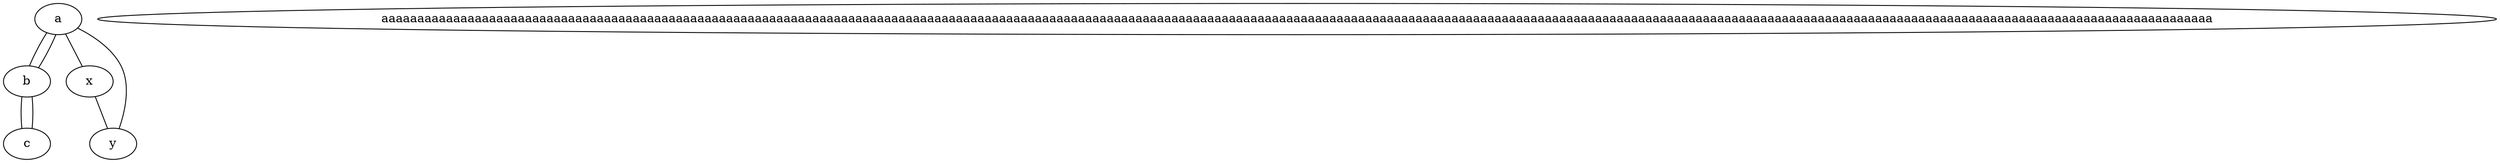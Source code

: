 graph test2 {
       a -- b -- c;
       a -- b -- c;
       a -- {x y};
       x -- y [w=5.0,len=3];
aaaaaaaaaaaaaaaaaaaaaaaaaaaaaaaaaaaaaaaaaaaaaaaaaaaaaaaaaaaaaaaaaaaaaaaaaaaaaaaaaaaaaaaaaaaaaaaaaaaaaaaaaaaaaaaaaaaaaaaaaaaaaaaaaaaaaaaaaaaaaaaaaaaaaaaaaaaaaaaaaaaaaaaaaaaaaaaaaaaaaaaaaaaaaaaaaaaaaaaaaaaaaaaaaaaaaaaaaaaaaaaaaaaaaaaaaaaaaaaaaaaaaaaaaaaaaaa}


